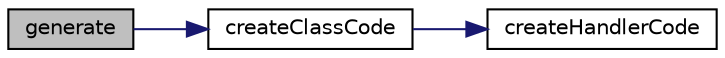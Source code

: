 digraph "generate"
{
  edge [fontname="Helvetica",fontsize="10",labelfontname="Helvetica",labelfontsize="10"];
  node [fontname="Helvetica",fontsize="10",shape=record];
  rankdir="LR";
  Node1 [label="generate",height=0.2,width=0.4,color="black", fillcolor="grey75", style="filled" fontcolor="black"];
  Node1 -> Node2 [color="midnightblue",fontsize="10",style="solid",fontname="Helvetica"];
  Node2 [label="createClassCode",height=0.2,width=0.4,color="black", fillcolor="white", style="filled",URL="$class_mock_generator.html#a22ebe498adb6fe11c6b9929d1e592a23"];
  Node2 -> Node3 [color="midnightblue",fontsize="10",style="solid",fontname="Helvetica"];
  Node3 [label="createHandlerCode",height=0.2,width=0.4,color="black", fillcolor="white", style="filled",URL="$class_mock_generator.html#a953eeab878701427d35a081dce8c57f2"];
}
